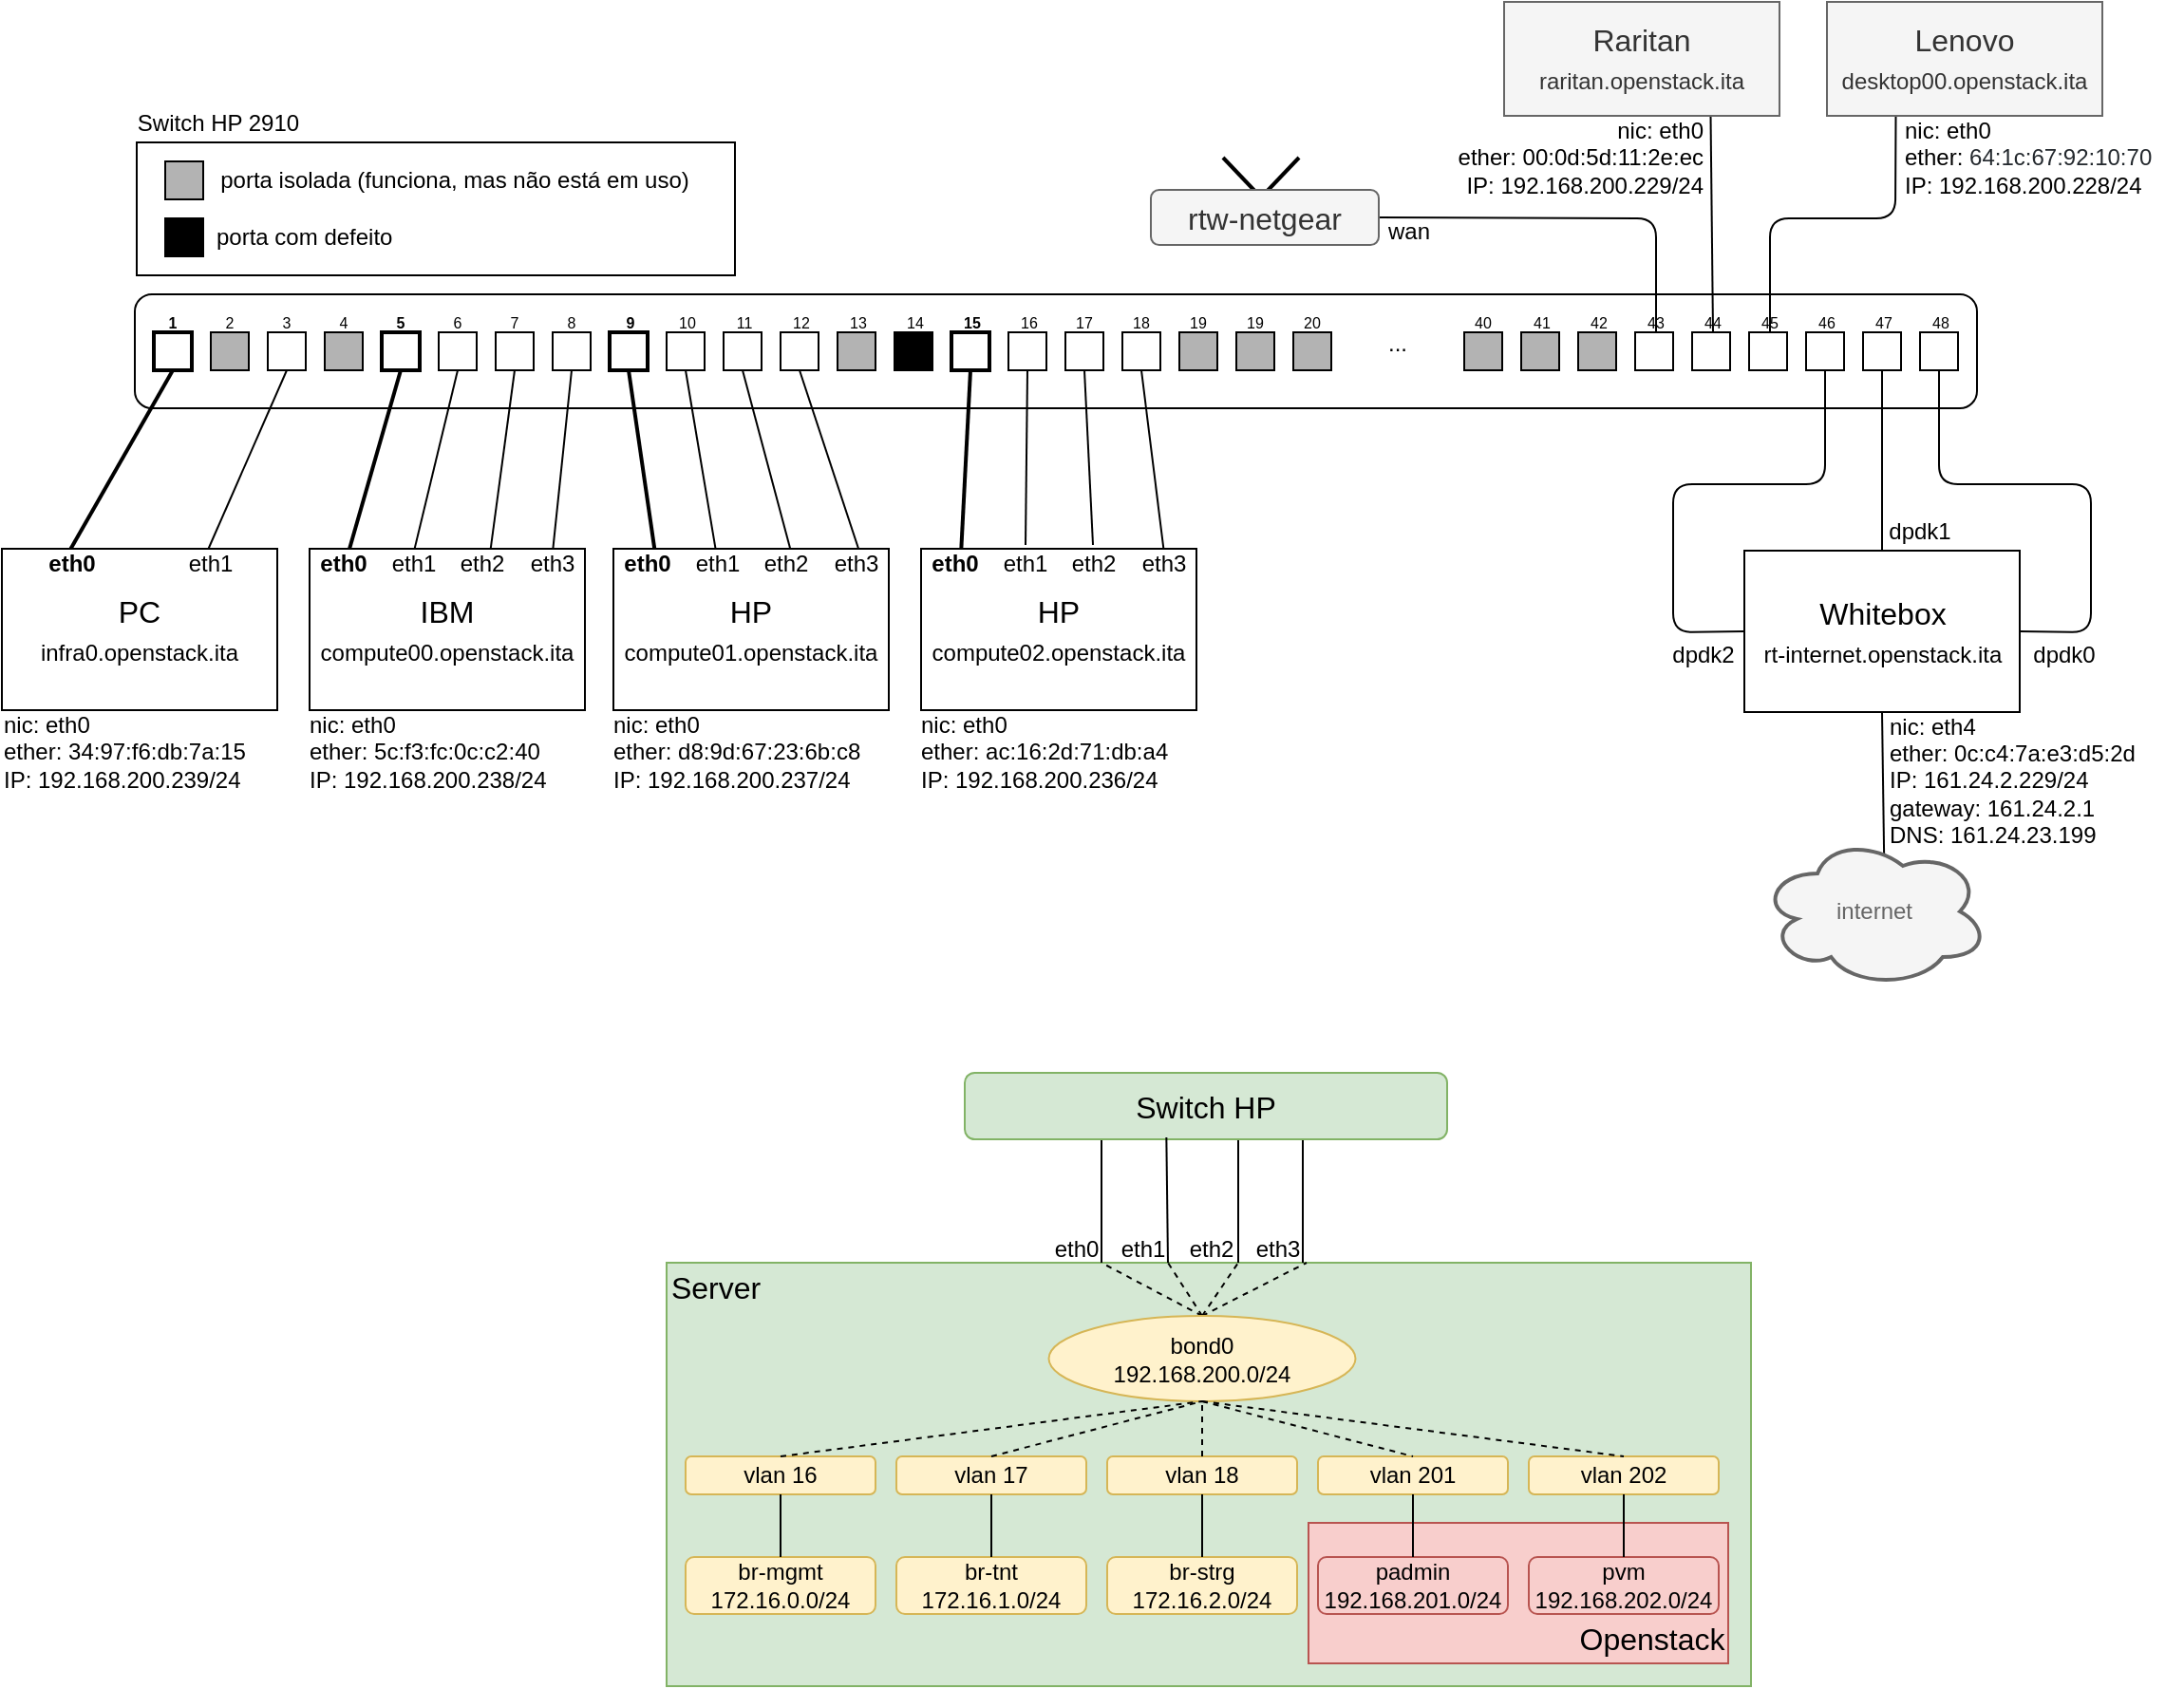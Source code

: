 <mxfile version="13.1.14" type="device"><diagram id="083HQYU7vdMpSeB9gn1J" name="Page-1"><mxGraphModel dx="3197" dy="1335" grid="1" gridSize="10" guides="1" tooltips="1" connect="1" arrows="1" fold="1" page="1" pageScale="1" pageWidth="827" pageHeight="1169" math="0" shadow="0"><root><mxCell id="0"/><mxCell id="1" parent="0"/><mxCell id="au7S7A7RQOndNmO7BlyU-1" value="" style="rounded=1;whiteSpace=wrap;html=1;" parent="1" vertex="1"><mxGeometry x="60" y="300" width="970" height="60" as="geometry"/></mxCell><mxCell id="au7S7A7RQOndNmO7BlyU-122" value="" style="endArrow=none;html=1;fontSize=12;entryX=0.5;entryY=1;entryDx=0;entryDy=0;exitX=1;exitY=0.5;exitDx=0;exitDy=0;" parent="1" source="au7S7A7RQOndNmO7BlyU-118" target="au7S7A7RQOndNmO7BlyU-60" edge="1"><mxGeometry width="50" height="50" relative="1" as="geometry"><mxPoint x="380" y="480" as="sourcePoint"/><mxPoint x="430" y="430" as="targetPoint"/><Array as="points"><mxPoint x="861" y="260"/></Array></mxGeometry></mxCell><mxCell id="au7S7A7RQOndNmO7BlyU-124" value="" style="endArrow=none;html=1;fontSize=12;fontColor=#000000;entryX=0.5;entryY=1;entryDx=0;entryDy=0;exitX=0.75;exitY=1;exitDx=0;exitDy=0;" parent="1" source="au7S7A7RQOndNmO7BlyU-123" target="au7S7A7RQOndNmO7BlyU-61" edge="1"><mxGeometry width="50" height="50" relative="1" as="geometry"><mxPoint x="380" y="480" as="sourcePoint"/><mxPoint x="430" y="430" as="targetPoint"/></mxGeometry></mxCell><mxCell id="au7S7A7RQOndNmO7BlyU-128" value="" style="endArrow=none;html=1;fontSize=12;fontColor=#000000;entryX=0.5;entryY=1;entryDx=0;entryDy=0;exitX=0.25;exitY=1;exitDx=0;exitDy=0;" parent="1" source="au7S7A7RQOndNmO7BlyU-126" target="au7S7A7RQOndNmO7BlyU-62" edge="1"><mxGeometry width="50" height="50" relative="1" as="geometry"><mxPoint x="898.75" y="162" as="sourcePoint"/><mxPoint x="901" y="330" as="targetPoint"/><Array as="points"><mxPoint x="987" y="260"/><mxPoint x="921" y="260"/></Array></mxGeometry></mxCell><mxCell id="au7S7A7RQOndNmO7BlyU-2" value="" style="rounded=0;whiteSpace=wrap;html=1;strokeWidth=2;" parent="1" vertex="1"><mxGeometry x="70" y="320" width="20" height="20" as="geometry"/></mxCell><mxCell id="au7S7A7RQOndNmO7BlyU-3" value="" style="rounded=0;whiteSpace=wrap;html=1;fillColor=#B3B3B3;" parent="1" vertex="1"><mxGeometry x="100" y="320" width="20" height="20" as="geometry"/></mxCell><mxCell id="au7S7A7RQOndNmO7BlyU-4" value="" style="rounded=0;whiteSpace=wrap;html=1;" parent="1" vertex="1"><mxGeometry x="130" y="320" width="20" height="20" as="geometry"/></mxCell><mxCell id="au7S7A7RQOndNmO7BlyU-5" value="" style="rounded=0;whiteSpace=wrap;html=1;fillColor=#B3B3B3;" parent="1" vertex="1"><mxGeometry x="160" y="320" width="20" height="20" as="geometry"/></mxCell><mxCell id="au7S7A7RQOndNmO7BlyU-6" value="" style="rounded=0;whiteSpace=wrap;html=1;strokeWidth=2;" parent="1" vertex="1"><mxGeometry x="190" y="320" width="20" height="20" as="geometry"/></mxCell><mxCell id="au7S7A7RQOndNmO7BlyU-7" value="" style="rounded=0;whiteSpace=wrap;html=1;" parent="1" vertex="1"><mxGeometry x="220" y="320" width="20" height="20" as="geometry"/></mxCell><mxCell id="au7S7A7RQOndNmO7BlyU-8" value="" style="rounded=0;whiteSpace=wrap;html=1;" parent="1" vertex="1"><mxGeometry x="250" y="320" width="20" height="20" as="geometry"/></mxCell><mxCell id="au7S7A7RQOndNmO7BlyU-9" value="" style="rounded=0;whiteSpace=wrap;html=1;" parent="1" vertex="1"><mxGeometry x="280" y="320" width="20" height="20" as="geometry"/></mxCell><mxCell id="au7S7A7RQOndNmO7BlyU-10" value="" style="rounded=0;whiteSpace=wrap;html=1;strokeWidth=2;" parent="1" vertex="1"><mxGeometry x="310" y="320" width="20" height="20" as="geometry"/></mxCell><mxCell id="au7S7A7RQOndNmO7BlyU-11" value="" style="rounded=0;whiteSpace=wrap;html=1;" parent="1" vertex="1"><mxGeometry x="340" y="320" width="20" height="20" as="geometry"/></mxCell><mxCell id="au7S7A7RQOndNmO7BlyU-12" value="" style="rounded=0;whiteSpace=wrap;html=1;" parent="1" vertex="1"><mxGeometry x="370" y="320" width="20" height="20" as="geometry"/></mxCell><mxCell id="au7S7A7RQOndNmO7BlyU-13" value="" style="rounded=0;whiteSpace=wrap;html=1;" parent="1" vertex="1"><mxGeometry x="400" y="320" width="20" height="20" as="geometry"/></mxCell><mxCell id="au7S7A7RQOndNmO7BlyU-14" value="" style="rounded=0;whiteSpace=wrap;html=1;fillColor=#B3B3B3;" parent="1" vertex="1"><mxGeometry x="430" y="320" width="20" height="20" as="geometry"/></mxCell><mxCell id="au7S7A7RQOndNmO7BlyU-15" value="" style="rounded=0;whiteSpace=wrap;html=1;fillColor=#000000;" parent="1" vertex="1"><mxGeometry x="460" y="320" width="20" height="20" as="geometry"/></mxCell><mxCell id="au7S7A7RQOndNmO7BlyU-16" value="" style="rounded=0;whiteSpace=wrap;html=1;strokeWidth=2;" parent="1" vertex="1"><mxGeometry x="490" y="320" width="20" height="20" as="geometry"/></mxCell><mxCell id="au7S7A7RQOndNmO7BlyU-17" value="" style="rounded=0;whiteSpace=wrap;html=1;" parent="1" vertex="1"><mxGeometry x="520" y="320" width="20" height="20" as="geometry"/></mxCell><mxCell id="au7S7A7RQOndNmO7BlyU-18" value="" style="rounded=0;whiteSpace=wrap;html=1;" parent="1" vertex="1"><mxGeometry x="550" y="320" width="20" height="20" as="geometry"/></mxCell><mxCell id="au7S7A7RQOndNmO7BlyU-19" value="" style="rounded=0;whiteSpace=wrap;html=1;" parent="1" vertex="1"><mxGeometry x="580" y="320" width="20" height="20" as="geometry"/></mxCell><mxCell id="au7S7A7RQOndNmO7BlyU-20" value="" style="rounded=0;whiteSpace=wrap;html=1;fillColor=#B3B3B3;" parent="1" vertex="1"><mxGeometry x="610" y="320" width="20" height="20" as="geometry"/></mxCell><mxCell id="au7S7A7RQOndNmO7BlyU-21" value="" style="rounded=0;whiteSpace=wrap;html=1;fillColor=#B3B3B3;" parent="1" vertex="1"><mxGeometry x="640" y="320" width="20" height="20" as="geometry"/></mxCell><mxCell id="au7S7A7RQOndNmO7BlyU-22" value="" style="rounded=0;whiteSpace=wrap;html=1;fillColor=#B3B3B3;" parent="1" vertex="1"><mxGeometry x="670" y="320" width="20" height="20" as="geometry"/></mxCell><mxCell id="au7S7A7RQOndNmO7BlyU-25" value="" style="rounded=0;whiteSpace=wrap;html=1;fillColor=#B3B3B3;" parent="1" vertex="1"><mxGeometry x="760" y="320" width="20" height="20" as="geometry"/></mxCell><mxCell id="au7S7A7RQOndNmO7BlyU-26" value="" style="rounded=0;whiteSpace=wrap;html=1;fillColor=#B3B3B3;" parent="1" vertex="1"><mxGeometry x="790" y="320" width="20" height="20" as="geometry"/></mxCell><mxCell id="au7S7A7RQOndNmO7BlyU-27" value="" style="rounded=0;whiteSpace=wrap;html=1;fillColor=#B3B3B3;" parent="1" vertex="1"><mxGeometry x="820" y="320" width="20" height="20" as="geometry"/></mxCell><mxCell id="au7S7A7RQOndNmO7BlyU-28" value="" style="rounded=0;whiteSpace=wrap;html=1;fillColor=none;" parent="1" vertex="1"><mxGeometry x="850" y="320" width="20" height="20" as="geometry"/></mxCell><mxCell id="au7S7A7RQOndNmO7BlyU-29" value="" style="rounded=0;whiteSpace=wrap;html=1;" parent="1" vertex="1"><mxGeometry x="880" y="320" width="20" height="20" as="geometry"/></mxCell><mxCell id="au7S7A7RQOndNmO7BlyU-30" value="" style="rounded=0;whiteSpace=wrap;html=1;" parent="1" vertex="1"><mxGeometry x="910" y="320" width="20" height="20" as="geometry"/></mxCell><mxCell id="au7S7A7RQOndNmO7BlyU-31" value="" style="rounded=0;whiteSpace=wrap;html=1;" parent="1" vertex="1"><mxGeometry x="940" y="320" width="20" height="20" as="geometry"/></mxCell><mxCell id="au7S7A7RQOndNmO7BlyU-32" value="" style="rounded=0;whiteSpace=wrap;html=1;" parent="1" vertex="1"><mxGeometry x="970" y="320" width="20" height="20" as="geometry"/></mxCell><mxCell id="au7S7A7RQOndNmO7BlyU-33" value="" style="rounded=0;whiteSpace=wrap;html=1;" parent="1" vertex="1"><mxGeometry x="1000" y="320" width="20" height="20" as="geometry"/></mxCell><mxCell id="au7S7A7RQOndNmO7BlyU-34" value="1" style="text;html=1;strokeColor=none;fillColor=none;align=center;verticalAlign=middle;whiteSpace=wrap;rounded=0;fontSize=8;fontStyle=1" parent="1" vertex="1"><mxGeometry x="75" y="310" width="10" height="10" as="geometry"/></mxCell><mxCell id="au7S7A7RQOndNmO7BlyU-35" value="2" style="text;html=1;strokeColor=none;fillColor=none;align=center;verticalAlign=middle;whiteSpace=wrap;rounded=0;fontSize=8;" parent="1" vertex="1"><mxGeometry x="105" y="310" width="10" height="10" as="geometry"/></mxCell><mxCell id="au7S7A7RQOndNmO7BlyU-36" value="3" style="text;html=1;strokeColor=none;fillColor=none;align=center;verticalAlign=middle;whiteSpace=wrap;rounded=0;fontSize=8;" parent="1" vertex="1"><mxGeometry x="135" y="310" width="10" height="10" as="geometry"/></mxCell><mxCell id="au7S7A7RQOndNmO7BlyU-37" value="4" style="text;html=1;strokeColor=none;fillColor=none;align=center;verticalAlign=middle;whiteSpace=wrap;rounded=0;fontSize=8;" parent="1" vertex="1"><mxGeometry x="165" y="310" width="10" height="10" as="geometry"/></mxCell><mxCell id="au7S7A7RQOndNmO7BlyU-38" value="5" style="text;html=1;strokeColor=none;fillColor=none;align=center;verticalAlign=middle;whiteSpace=wrap;rounded=0;fontSize=8;fontStyle=1" parent="1" vertex="1"><mxGeometry x="195" y="310" width="10" height="10" as="geometry"/></mxCell><mxCell id="au7S7A7RQOndNmO7BlyU-39" value="6" style="text;html=1;strokeColor=none;fillColor=none;align=center;verticalAlign=middle;whiteSpace=wrap;rounded=0;fontSize=8;" parent="1" vertex="1"><mxGeometry x="225" y="310" width="10" height="10" as="geometry"/></mxCell><mxCell id="au7S7A7RQOndNmO7BlyU-40" value="7" style="text;html=1;strokeColor=none;fillColor=none;align=center;verticalAlign=middle;whiteSpace=wrap;rounded=0;fontSize=8;" parent="1" vertex="1"><mxGeometry x="255" y="310" width="10" height="10" as="geometry"/></mxCell><mxCell id="au7S7A7RQOndNmO7BlyU-41" value="8" style="text;html=1;strokeColor=none;fillColor=none;align=center;verticalAlign=middle;whiteSpace=wrap;rounded=0;fontSize=8;" parent="1" vertex="1"><mxGeometry x="285" y="310" width="10" height="10" as="geometry"/></mxCell><mxCell id="au7S7A7RQOndNmO7BlyU-42" value="9" style="text;html=1;strokeColor=none;fillColor=none;align=center;verticalAlign=middle;whiteSpace=wrap;rounded=0;fontSize=8;fontStyle=1" parent="1" vertex="1"><mxGeometry x="316" y="310" width="10" height="10" as="geometry"/></mxCell><mxCell id="au7S7A7RQOndNmO7BlyU-43" value="10" style="text;html=1;strokeColor=none;fillColor=none;align=center;verticalAlign=middle;whiteSpace=wrap;rounded=0;fontSize=8;" parent="1" vertex="1"><mxGeometry x="346" y="310" width="10" height="10" as="geometry"/></mxCell><mxCell id="au7S7A7RQOndNmO7BlyU-44" value="11" style="text;html=1;strokeColor=none;fillColor=none;align=center;verticalAlign=middle;whiteSpace=wrap;rounded=0;fontSize=8;" parent="1" vertex="1"><mxGeometry x="376" y="310" width="10" height="10" as="geometry"/></mxCell><mxCell id="au7S7A7RQOndNmO7BlyU-45" value="12" style="text;html=1;strokeColor=none;fillColor=none;align=center;verticalAlign=middle;whiteSpace=wrap;rounded=0;fontSize=8;" parent="1" vertex="1"><mxGeometry x="406" y="310" width="10" height="10" as="geometry"/></mxCell><mxCell id="au7S7A7RQOndNmO7BlyU-46" value="13" style="text;html=1;strokeColor=none;fillColor=none;align=center;verticalAlign=middle;whiteSpace=wrap;rounded=0;fontSize=8;" parent="1" vertex="1"><mxGeometry x="436" y="310" width="10" height="10" as="geometry"/></mxCell><mxCell id="au7S7A7RQOndNmO7BlyU-47" value="14" style="text;html=1;strokeColor=none;fillColor=none;align=center;verticalAlign=middle;whiteSpace=wrap;rounded=0;fontSize=8;" parent="1" vertex="1"><mxGeometry x="466" y="310" width="10" height="10" as="geometry"/></mxCell><mxCell id="au7S7A7RQOndNmO7BlyU-48" value="15" style="text;html=1;strokeColor=none;fillColor=none;align=center;verticalAlign=middle;whiteSpace=wrap;rounded=0;fontSize=8;fontStyle=1" parent="1" vertex="1"><mxGeometry x="496" y="310" width="10" height="10" as="geometry"/></mxCell><mxCell id="au7S7A7RQOndNmO7BlyU-49" value="16" style="text;html=1;strokeColor=none;fillColor=none;align=center;verticalAlign=middle;whiteSpace=wrap;rounded=0;fontSize=8;" parent="1" vertex="1"><mxGeometry x="526" y="310" width="10" height="10" as="geometry"/></mxCell><mxCell id="au7S7A7RQOndNmO7BlyU-50" value="17" style="text;html=1;strokeColor=none;fillColor=none;align=center;verticalAlign=middle;whiteSpace=wrap;rounded=0;fontSize=8;" parent="1" vertex="1"><mxGeometry x="555" y="310" width="10" height="10" as="geometry"/></mxCell><mxCell id="au7S7A7RQOndNmO7BlyU-51" value="18" style="text;html=1;strokeColor=none;fillColor=none;align=center;verticalAlign=middle;whiteSpace=wrap;rounded=0;fontSize=8;" parent="1" vertex="1"><mxGeometry x="585" y="310" width="10" height="10" as="geometry"/></mxCell><mxCell id="au7S7A7RQOndNmO7BlyU-52" value="19" style="text;html=1;strokeColor=none;fillColor=none;align=center;verticalAlign=middle;whiteSpace=wrap;rounded=0;fontSize=8;" parent="1" vertex="1"><mxGeometry x="615" y="310" width="10" height="10" as="geometry"/></mxCell><mxCell id="au7S7A7RQOndNmO7BlyU-53" value="19" style="text;html=1;strokeColor=none;fillColor=none;align=center;verticalAlign=middle;whiteSpace=wrap;rounded=0;fontSize=8;" parent="1" vertex="1"><mxGeometry x="645" y="310" width="10" height="10" as="geometry"/></mxCell><mxCell id="au7S7A7RQOndNmO7BlyU-54" value="20" style="text;html=1;strokeColor=none;fillColor=none;align=center;verticalAlign=middle;whiteSpace=wrap;rounded=0;fontSize=8;" parent="1" vertex="1"><mxGeometry x="675" y="310" width="10" height="10" as="geometry"/></mxCell><mxCell id="au7S7A7RQOndNmO7BlyU-57" value="40" style="text;html=1;strokeColor=none;fillColor=none;align=center;verticalAlign=middle;whiteSpace=wrap;rounded=0;fontSize=8;" parent="1" vertex="1"><mxGeometry x="765" y="310" width="10" height="10" as="geometry"/></mxCell><mxCell id="au7S7A7RQOndNmO7BlyU-58" value="41" style="text;html=1;strokeColor=none;fillColor=none;align=center;verticalAlign=middle;whiteSpace=wrap;rounded=0;fontSize=8;" parent="1" vertex="1"><mxGeometry x="796" y="310" width="10" height="10" as="geometry"/></mxCell><mxCell id="au7S7A7RQOndNmO7BlyU-59" value="42" style="text;html=1;strokeColor=none;fillColor=none;align=center;verticalAlign=middle;whiteSpace=wrap;rounded=0;fontSize=8;" parent="1" vertex="1"><mxGeometry x="826" y="310" width="10" height="10" as="geometry"/></mxCell><mxCell id="au7S7A7RQOndNmO7BlyU-60" value="43" style="text;html=1;strokeColor=none;fillColor=none;align=center;verticalAlign=middle;whiteSpace=wrap;rounded=0;fontSize=8;" parent="1" vertex="1"><mxGeometry x="856" y="310" width="10" height="10" as="geometry"/></mxCell><mxCell id="au7S7A7RQOndNmO7BlyU-61" value="44" style="text;html=1;strokeColor=none;fillColor=none;align=center;verticalAlign=middle;whiteSpace=wrap;rounded=0;fontSize=8;" parent="1" vertex="1"><mxGeometry x="886" y="310" width="10" height="10" as="geometry"/></mxCell><mxCell id="au7S7A7RQOndNmO7BlyU-62" value="45" style="text;html=1;strokeColor=none;fillColor=none;align=center;verticalAlign=middle;whiteSpace=wrap;rounded=0;fontSize=8;" parent="1" vertex="1"><mxGeometry x="916" y="310" width="10" height="10" as="geometry"/></mxCell><mxCell id="au7S7A7RQOndNmO7BlyU-63" value="46" style="text;html=1;strokeColor=none;fillColor=none;align=center;verticalAlign=middle;whiteSpace=wrap;rounded=0;fontSize=8;" parent="1" vertex="1"><mxGeometry x="946" y="310" width="10" height="10" as="geometry"/></mxCell><mxCell id="au7S7A7RQOndNmO7BlyU-64" value="47" style="text;html=1;strokeColor=none;fillColor=none;align=center;verticalAlign=middle;whiteSpace=wrap;rounded=0;fontSize=8;" parent="1" vertex="1"><mxGeometry x="976" y="310" width="10" height="10" as="geometry"/></mxCell><mxCell id="au7S7A7RQOndNmO7BlyU-65" value="48" style="text;html=1;strokeColor=none;fillColor=none;align=center;verticalAlign=middle;whiteSpace=wrap;rounded=0;fontSize=8;" parent="1" vertex="1"><mxGeometry x="1006" y="310" width="10" height="10" as="geometry"/></mxCell><mxCell id="au7S7A7RQOndNmO7BlyU-66" value="..." style="text;html=1;strokeColor=none;fillColor=none;align=center;verticalAlign=middle;whiteSpace=wrap;rounded=0;fontSize=12;" parent="1" vertex="1"><mxGeometry x="720" y="321" width="10" height="10" as="geometry"/></mxCell><mxCell id="au7S7A7RQOndNmO7BlyU-72" value="" style="endArrow=none;html=1;fontSize=12;exitX=0.25;exitY=0;exitDx=0;exitDy=0;entryX=0.5;entryY=1;entryDx=0;entryDy=0;strokeWidth=2;" parent="1" source="au7S7A7RQOndNmO7BlyU-68" target="au7S7A7RQOndNmO7BlyU-2" edge="1"><mxGeometry width="50" height="50" relative="1" as="geometry"><mxPoint x="-100" y="470" as="sourcePoint"/><mxPoint x="72" y="420" as="targetPoint"/></mxGeometry></mxCell><mxCell id="au7S7A7RQOndNmO7BlyU-73" value="" style="endArrow=none;html=1;fontSize=12;entryX=0.5;entryY=1;entryDx=0;entryDy=0;exitX=0.75;exitY=0;exitDx=0;exitDy=0;" parent="1" source="au7S7A7RQOndNmO7BlyU-68" target="au7S7A7RQOndNmO7BlyU-4" edge="1"><mxGeometry width="50" height="50" relative="1" as="geometry"><mxPoint x="390" y="440" as="sourcePoint"/><mxPoint x="440" y="390" as="targetPoint"/></mxGeometry></mxCell><mxCell id="au7S7A7RQOndNmO7BlyU-75" value="" style="endArrow=none;html=1;fontSize=12;entryX=0.5;entryY=1;entryDx=0;entryDy=0;exitX=0.145;exitY=0;exitDx=0;exitDy=0;exitPerimeter=0;strokeWidth=2;" parent="1" source="au7S7A7RQOndNmO7BlyU-70" target="au7S7A7RQOndNmO7BlyU-6" edge="1"><mxGeometry width="50" height="50" relative="1" as="geometry"><mxPoint x="390" y="440" as="sourcePoint"/><mxPoint x="440" y="390" as="targetPoint"/></mxGeometry></mxCell><mxCell id="au7S7A7RQOndNmO7BlyU-76" value="" style="endArrow=none;html=1;fontSize=12;entryX=0.5;entryY=1;entryDx=0;entryDy=0;exitX=0.379;exitY=0.017;exitDx=0;exitDy=0;exitPerimeter=0;" parent="1" source="au7S7A7RQOndNmO7BlyU-70" target="au7S7A7RQOndNmO7BlyU-7" edge="1"><mxGeometry width="50" height="50" relative="1" as="geometry"><mxPoint x="390" y="440" as="sourcePoint"/><mxPoint x="440" y="390" as="targetPoint"/></mxGeometry></mxCell><mxCell id="au7S7A7RQOndNmO7BlyU-77" value="" style="endArrow=none;html=1;fontSize=12;entryX=0.5;entryY=1;entryDx=0;entryDy=0;exitX=0.655;exitY=0.033;exitDx=0;exitDy=0;exitPerimeter=0;" parent="1" source="au7S7A7RQOndNmO7BlyU-70" target="au7S7A7RQOndNmO7BlyU-8" edge="1"><mxGeometry width="50" height="50" relative="1" as="geometry"><mxPoint x="390" y="440" as="sourcePoint"/><mxPoint x="440" y="390" as="targetPoint"/></mxGeometry></mxCell><mxCell id="au7S7A7RQOndNmO7BlyU-78" value="" style="endArrow=none;html=1;fontSize=12;entryX=0.5;entryY=1;entryDx=0;entryDy=0;exitX=0.883;exitY=0.017;exitDx=0;exitDy=0;exitPerimeter=0;" parent="1" source="au7S7A7RQOndNmO7BlyU-70" target="au7S7A7RQOndNmO7BlyU-9" edge="1"><mxGeometry width="50" height="50" relative="1" as="geometry"><mxPoint x="390" y="440" as="sourcePoint"/><mxPoint x="440" y="390" as="targetPoint"/></mxGeometry></mxCell><mxCell id="au7S7A7RQOndNmO7BlyU-79" value="" style="endArrow=none;html=1;fontSize=12;entryX=0.5;entryY=1;entryDx=0;entryDy=0;exitX=0.152;exitY=0.033;exitDx=0;exitDy=0;exitPerimeter=0;strokeWidth=2;" parent="1" source="au7S7A7RQOndNmO7BlyU-69" target="au7S7A7RQOndNmO7BlyU-10" edge="1"><mxGeometry width="50" height="50" relative="1" as="geometry"><mxPoint x="490" y="470" as="sourcePoint"/><mxPoint x="440" y="390" as="targetPoint"/></mxGeometry></mxCell><mxCell id="au7S7A7RQOndNmO7BlyU-80" value="" style="endArrow=none;html=1;fontSize=12;entryX=0.5;entryY=1;entryDx=0;entryDy=0;exitX=0.379;exitY=0.083;exitDx=0;exitDy=0;exitPerimeter=0;" parent="1" source="au7S7A7RQOndNmO7BlyU-69" target="au7S7A7RQOndNmO7BlyU-11" edge="1"><mxGeometry width="50" height="50" relative="1" as="geometry"><mxPoint x="430" y="460" as="sourcePoint"/><mxPoint x="440" y="390" as="targetPoint"/></mxGeometry></mxCell><mxCell id="au7S7A7RQOndNmO7BlyU-81" value="" style="endArrow=none;html=1;fontSize=12;entryX=0.5;entryY=1;entryDx=0;entryDy=0;exitX=0.655;exitY=0.083;exitDx=0;exitDy=0;exitPerimeter=0;" parent="1" source="au7S7A7RQOndNmO7BlyU-69" target="au7S7A7RQOndNmO7BlyU-12" edge="1"><mxGeometry width="50" height="50" relative="1" as="geometry"><mxPoint x="390" y="440" as="sourcePoint"/><mxPoint x="440" y="390" as="targetPoint"/></mxGeometry></mxCell><mxCell id="au7S7A7RQOndNmO7BlyU-82" value="" style="endArrow=none;html=1;fontSize=12;entryX=0.5;entryY=1;entryDx=0;entryDy=0;exitX=0.89;exitY=0;exitDx=0;exitDy=0;exitPerimeter=0;" parent="1" source="au7S7A7RQOndNmO7BlyU-69" target="au7S7A7RQOndNmO7BlyU-13" edge="1"><mxGeometry width="50" height="50" relative="1" as="geometry"><mxPoint x="390" y="440" as="sourcePoint"/><mxPoint x="440" y="390" as="targetPoint"/></mxGeometry></mxCell><mxCell id="au7S7A7RQOndNmO7BlyU-83" value="" style="endArrow=none;html=1;fontSize=12;entryX=0.5;entryY=1;entryDx=0;entryDy=0;exitX=0.145;exitY=0.033;exitDx=0;exitDy=0;exitPerimeter=0;strokeWidth=2;" parent="1" source="au7S7A7RQOndNmO7BlyU-71" target="au7S7A7RQOndNmO7BlyU-16" edge="1"><mxGeometry width="50" height="50" relative="1" as="geometry"><mxPoint x="390" y="440" as="sourcePoint"/><mxPoint x="440" y="390" as="targetPoint"/></mxGeometry></mxCell><mxCell id="au7S7A7RQOndNmO7BlyU-84" value="" style="endArrow=none;html=1;fontSize=12;entryX=0.5;entryY=1;entryDx=0;entryDy=0;exitX=0.5;exitY=0;exitDx=0;exitDy=0;" parent="1" source="au7S7A7RQOndNmO7BlyU-141" target="au7S7A7RQOndNmO7BlyU-17" edge="1"><mxGeometry width="50" height="50" relative="1" as="geometry"><mxPoint x="630" y="442" as="sourcePoint"/><mxPoint x="440" y="390" as="targetPoint"/></mxGeometry></mxCell><mxCell id="au7S7A7RQOndNmO7BlyU-85" value="" style="endArrow=none;html=1;fontSize=12;entryX=0.5;entryY=1;entryDx=0;entryDy=0;" parent="1" source="au7S7A7RQOndNmO7BlyU-143" target="au7S7A7RQOndNmO7BlyU-18" edge="1"><mxGeometry width="50" height="50" relative="1" as="geometry"><mxPoint x="630" y="410" as="sourcePoint"/><mxPoint x="440" y="390" as="targetPoint"/></mxGeometry></mxCell><mxCell id="au7S7A7RQOndNmO7BlyU-86" value="" style="endArrow=none;html=1;fontSize=12;entryX=0.5;entryY=1;entryDx=0;entryDy=0;exitX=0.883;exitY=0.033;exitDx=0;exitDy=0;exitPerimeter=0;" parent="1" source="au7S7A7RQOndNmO7BlyU-71" target="au7S7A7RQOndNmO7BlyU-19" edge="1"><mxGeometry width="50" height="50" relative="1" as="geometry"><mxPoint x="710" y="510" as="sourcePoint"/><mxPoint x="440" y="390" as="targetPoint"/></mxGeometry></mxCell><mxCell id="au7S7A7RQOndNmO7BlyU-68" value="PC&lt;br style=&quot;font-size: 16px&quot;&gt;&lt;font style=&quot;font-size: 12px&quot;&gt;infra0.openstack.ita&lt;/font&gt;" style="rounded=0;whiteSpace=wrap;html=1;fontSize=16;" parent="1" vertex="1"><mxGeometry x="-10" y="434" width="145" height="85" as="geometry"/></mxCell><mxCell id="au7S7A7RQOndNmO7BlyU-69" value="HP&lt;br style=&quot;font-size: 16px&quot;&gt;&lt;font style=&quot;font-size: 12px&quot;&gt;compute01.openstack.ita&lt;/font&gt;" style="rounded=0;whiteSpace=wrap;html=1;fontSize=16;" parent="1" vertex="1"><mxGeometry x="312" y="434" width="145" height="85" as="geometry"/></mxCell><mxCell id="au7S7A7RQOndNmO7BlyU-70" value="IBM&lt;br style=&quot;font-size: 16px&quot;&gt;&lt;font style=&quot;font-size: 12px&quot;&gt;compute00.openstack.ita&lt;/font&gt;" style="rounded=0;whiteSpace=wrap;html=1;fontSize=16;" parent="1" vertex="1"><mxGeometry x="152" y="434" width="145" height="85" as="geometry"/></mxCell><mxCell id="au7S7A7RQOndNmO7BlyU-71" value="HP&lt;br style=&quot;font-size: 16px&quot;&gt;&lt;font style=&quot;font-size: 12px&quot;&gt;compute02.openstack.ita&lt;/font&gt;" style="rounded=0;whiteSpace=wrap;html=1;fontSize=16;" parent="1" vertex="1"><mxGeometry x="474" y="434" width="145" height="85" as="geometry"/></mxCell><mxCell id="au7S7A7RQOndNmO7BlyU-87" value="" style="rounded=0;whiteSpace=wrap;html=1;fillColor=#B3B3B3;" parent="1" vertex="1"><mxGeometry x="76" y="230" width="20" height="20" as="geometry"/></mxCell><mxCell id="au7S7A7RQOndNmO7BlyU-88" value="" style="rounded=0;whiteSpace=wrap;html=1;fillColor=#000000;" parent="1" vertex="1"><mxGeometry x="76" y="260" width="20" height="20" as="geometry"/></mxCell><mxCell id="au7S7A7RQOndNmO7BlyU-91" value="porta isolada (funciona, mas não está em uso)" style="text;html=1;strokeColor=none;fillColor=none;align=center;verticalAlign=middle;whiteSpace=wrap;rounded=0;fontSize=12;" parent="1" vertex="1"><mxGeometry x="101" y="230" width="255" height="20" as="geometry"/></mxCell><mxCell id="au7S7A7RQOndNmO7BlyU-92" value="porta com defeito" style="text;html=1;strokeColor=none;fillColor=none;align=left;verticalAlign=middle;whiteSpace=wrap;rounded=0;fontSize=12;" parent="1" vertex="1"><mxGeometry x="101" y="260" width="255" height="20" as="geometry"/></mxCell><mxCell id="au7S7A7RQOndNmO7BlyU-93" value="" style="rounded=0;whiteSpace=wrap;html=1;fillColor=none;fontSize=12;" parent="1" vertex="1"><mxGeometry x="61" y="220" width="315" height="70" as="geometry"/></mxCell><mxCell id="au7S7A7RQOndNmO7BlyU-94" value="Switch HP 2910" style="text;html=1;strokeColor=none;fillColor=none;align=center;verticalAlign=middle;whiteSpace=wrap;rounded=0;fontSize=12;" parent="1" vertex="1"><mxGeometry x="49" y="200" width="110" height="20" as="geometry"/></mxCell><mxCell id="au7S7A7RQOndNmO7BlyU-116" value="" style="endArrow=none;html=1;strokeColor=#000000;strokeWidth=2;fontSize=16;fontColor=#CC0000;" parent="1" edge="1"><mxGeometry width="50" height="50" relative="1" as="geometry"><mxPoint x="653" y="249" as="sourcePoint"/><mxPoint x="673" y="228" as="targetPoint"/></mxGeometry></mxCell><mxCell id="au7S7A7RQOndNmO7BlyU-117" value="" style="endArrow=none;html=1;strokeColor=#000000;strokeWidth=2;fontSize=16;fontColor=#CC0000;" parent="1" edge="1"><mxGeometry width="50" height="50" relative="1" as="geometry"><mxPoint x="653" y="249" as="sourcePoint"/><mxPoint x="633" y="228" as="targetPoint"/></mxGeometry></mxCell><mxCell id="au7S7A7RQOndNmO7BlyU-118" value="" style="rounded=1;whiteSpace=wrap;html=1;fillColor=#F5F5F5;fontSize=16;align=right;strokeColor=#666666;" parent="1" vertex="1"><mxGeometry x="595" y="245" width="120" height="29" as="geometry"/></mxCell><mxCell id="au7S7A7RQOndNmO7BlyU-119" value="rtw-netgear" style="text;html=1;strokeColor=none;fillColor=none;align=center;verticalAlign=middle;whiteSpace=wrap;rounded=0;fontSize=16;fontColor=#333333;" parent="1" vertex="1"><mxGeometry x="612" y="249.5" width="86" height="20" as="geometry"/></mxCell><mxCell id="au7S7A7RQOndNmO7BlyU-120" value="wan" style="text;html=1;strokeColor=none;fillColor=none;align=center;verticalAlign=middle;whiteSpace=wrap;rounded=0;" parent="1" vertex="1"><mxGeometry x="701" y="257" width="60" height="20" as="geometry"/></mxCell><mxCell id="au7S7A7RQOndNmO7BlyU-123" value="Raritan&lt;br&gt;&lt;font style=&quot;font-size: 12px&quot;&gt;raritan.openstack.ita&lt;/font&gt;" style="rounded=0;whiteSpace=wrap;html=1;fillColor=#f5f5f5;strokeColor=#666666;fontColor=#333333;fontSize=16;" parent="1" vertex="1"><mxGeometry x="781" y="146" width="145" height="60" as="geometry"/></mxCell><mxCell id="au7S7A7RQOndNmO7BlyU-125" value="nic: eth0&lt;br&gt;ether:&amp;nbsp;&lt;span style=&quot;background-color: rgb(255, 255, 255);&quot;&gt;00:0d:5d:11:2e:ec&lt;/span&gt;&lt;br&gt;IP: 192.168.200.229/24" style="text;html=1;strokeColor=none;fillColor=none;align=right;verticalAlign=middle;whiteSpace=wrap;rounded=0;fontColor=#000000;" parent="1" vertex="1"><mxGeometry x="760" y="197" width="128" height="61" as="geometry"/></mxCell><mxCell id="au7S7A7RQOndNmO7BlyU-126" value="&lt;font&gt;Lenovo&lt;br&gt;&lt;/font&gt;&lt;font style=&quot;font-size: 12px&quot;&gt;desktop00.openstack.ita&lt;/font&gt;" style="rounded=0;whiteSpace=wrap;html=1;fillColor=#f5f5f5;strokeColor=#666666;fontColor=#333333;fontSize=16;" parent="1" vertex="1"><mxGeometry x="951" y="146" width="145" height="60" as="geometry"/></mxCell><mxCell id="au7S7A7RQOndNmO7BlyU-127" value="nic: eth0&lt;br&gt;ether:&amp;nbsp;&lt;span style=&quot;color: rgb(36 , 41 , 46) ; font-family: , &amp;#34;consolas&amp;#34; , &amp;#34;liberation mono&amp;#34; , &amp;#34;menlo&amp;#34; , monospace ; background-color: rgb(255 , 255 , 255)&quot;&gt;64:1c:67:92:10:70&lt;/span&gt;&lt;br&gt;IP: 192.168.200.228/24" style="text;html=1;strokeColor=none;fillColor=none;align=left;verticalAlign=middle;whiteSpace=wrap;rounded=0;fontColor=#000000;" parent="1" vertex="1"><mxGeometry x="990" y="197" width="128" height="61" as="geometry"/></mxCell><mxCell id="au7S7A7RQOndNmO7BlyU-129" value="eth1" style="text;html=1;strokeColor=none;fillColor=none;align=center;verticalAlign=middle;whiteSpace=wrap;rounded=0;fontSize=12;fontColor=#000000;" parent="1" vertex="1"><mxGeometry x="80" y="432" width="40" height="20" as="geometry"/></mxCell><mxCell id="au7S7A7RQOndNmO7BlyU-132" value="eth0" style="text;html=1;strokeColor=none;fillColor=none;align=center;verticalAlign=middle;whiteSpace=wrap;rounded=0;fontSize=12;fontColor=#000000;fontStyle=1" parent="1" vertex="1"><mxGeometry x="7" y="432" width="40" height="20" as="geometry"/></mxCell><mxCell id="au7S7A7RQOndNmO7BlyU-133" value="eth1" style="text;html=1;strokeColor=none;fillColor=none;align=center;verticalAlign=middle;whiteSpace=wrap;rounded=0;fontSize=12;fontColor=#000000;" parent="1" vertex="1"><mxGeometry x="187" y="432" width="40" height="20" as="geometry"/></mxCell><mxCell id="au7S7A7RQOndNmO7BlyU-134" value="eth0" style="text;html=1;strokeColor=none;fillColor=none;align=center;verticalAlign=middle;whiteSpace=wrap;rounded=0;fontSize=12;fontColor=#000000;fontStyle=1" parent="1" vertex="1"><mxGeometry x="150" y="432" width="40" height="20" as="geometry"/></mxCell><mxCell id="au7S7A7RQOndNmO7BlyU-135" value="eth2" style="text;html=1;strokeColor=none;fillColor=none;align=center;verticalAlign=middle;whiteSpace=wrap;rounded=0;fontSize=12;fontColor=#000000;" parent="1" vertex="1"><mxGeometry x="223" y="432" width="40" height="20" as="geometry"/></mxCell><mxCell id="au7S7A7RQOndNmO7BlyU-136" value="eth3" style="text;html=1;strokeColor=none;fillColor=none;align=center;verticalAlign=middle;whiteSpace=wrap;rounded=0;fontSize=12;fontColor=#000000;" parent="1" vertex="1"><mxGeometry x="260" y="432" width="40" height="20" as="geometry"/></mxCell><mxCell id="au7S7A7RQOndNmO7BlyU-137" value="eth1" style="text;html=1;strokeColor=none;fillColor=none;align=center;verticalAlign=middle;whiteSpace=wrap;rounded=0;fontSize=12;fontColor=#000000;" parent="1" vertex="1"><mxGeometry x="347" y="432" width="40" height="20" as="geometry"/></mxCell><mxCell id="au7S7A7RQOndNmO7BlyU-138" value="eth0" style="text;html=1;strokeColor=none;fillColor=none;align=center;verticalAlign=middle;whiteSpace=wrap;rounded=0;fontSize=12;fontColor=#000000;fontStyle=1" parent="1" vertex="1"><mxGeometry x="310" y="432" width="40" height="20" as="geometry"/></mxCell><mxCell id="au7S7A7RQOndNmO7BlyU-139" value="eth2" style="text;html=1;strokeColor=none;fillColor=none;align=center;verticalAlign=middle;whiteSpace=wrap;rounded=0;fontSize=12;fontColor=#000000;" parent="1" vertex="1"><mxGeometry x="383" y="432" width="40" height="20" as="geometry"/></mxCell><mxCell id="au7S7A7RQOndNmO7BlyU-140" value="eth3" style="text;html=1;strokeColor=none;fillColor=none;align=center;verticalAlign=middle;whiteSpace=wrap;rounded=0;fontSize=12;fontColor=#000000;" parent="1" vertex="1"><mxGeometry x="420" y="432" width="40" height="20" as="geometry"/></mxCell><mxCell id="au7S7A7RQOndNmO7BlyU-141" value="eth1" style="text;html=1;strokeColor=none;fillColor=none;align=center;verticalAlign=middle;whiteSpace=wrap;rounded=0;fontSize=12;fontColor=#000000;" parent="1" vertex="1"><mxGeometry x="509" y="432" width="40" height="20" as="geometry"/></mxCell><mxCell id="au7S7A7RQOndNmO7BlyU-142" value="eth0" style="text;html=1;strokeColor=none;fillColor=none;align=center;verticalAlign=middle;whiteSpace=wrap;rounded=0;fontSize=12;fontColor=#000000;fontStyle=1" parent="1" vertex="1"><mxGeometry x="472" y="432" width="40" height="20" as="geometry"/></mxCell><mxCell id="au7S7A7RQOndNmO7BlyU-143" value="eth2" style="text;html=1;strokeColor=none;fillColor=none;align=center;verticalAlign=middle;whiteSpace=wrap;rounded=0;fontSize=12;fontColor=#000000;" parent="1" vertex="1"><mxGeometry x="545" y="432" width="40" height="20" as="geometry"/></mxCell><mxCell id="au7S7A7RQOndNmO7BlyU-144" value="eth3" style="text;html=1;strokeColor=none;fillColor=none;align=center;verticalAlign=middle;whiteSpace=wrap;rounded=0;fontSize=12;fontColor=#000000;" parent="1" vertex="1"><mxGeometry x="582" y="432" width="40" height="20" as="geometry"/></mxCell><mxCell id="au7S7A7RQOndNmO7BlyU-147" value="Whitebox&lt;br style=&quot;font-size: 16px&quot;&gt;&lt;font style=&quot;font-size: 12px&quot;&gt;rt-internet.openstack.ita&lt;/font&gt;" style="rounded=0;whiteSpace=wrap;html=1;fontSize=16;" parent="1" vertex="1"><mxGeometry x="907.5" y="435" width="145" height="85" as="geometry"/></mxCell><mxCell id="au7S7A7RQOndNmO7BlyU-149" value="" style="endArrow=none;html=1;fontSize=12;entryX=0.5;entryY=1;entryDx=0;entryDy=0;exitX=0;exitY=0.5;exitDx=0;exitDy=0;" parent="1" source="au7S7A7RQOndNmO7BlyU-147" target="au7S7A7RQOndNmO7BlyU-31" edge="1"><mxGeometry width="50" height="50" relative="1" as="geometry"><mxPoint x="916.005" y="632.805" as="sourcePoint"/><mxPoint x="802.97" y="536" as="targetPoint"/><Array as="points"><mxPoint x="870" y="478"/><mxPoint x="870" y="400"/><mxPoint x="950" y="400"/></Array></mxGeometry></mxCell><mxCell id="au7S7A7RQOndNmO7BlyU-150" value="" style="endArrow=none;html=1;fontSize=12;entryX=0.5;entryY=1;entryDx=0;entryDy=0;exitX=0.5;exitY=0;exitDx=0;exitDy=0;" parent="1" source="au7S7A7RQOndNmO7BlyU-147" target="au7S7A7RQOndNmO7BlyU-32" edge="1"><mxGeometry width="50" height="50" relative="1" as="geometry"><mxPoint x="953.75" y="445" as="sourcePoint"/><mxPoint x="960" y="350" as="targetPoint"/></mxGeometry></mxCell><mxCell id="au7S7A7RQOndNmO7BlyU-151" value="" style="endArrow=none;html=1;fontSize=12;entryX=0.5;entryY=1;entryDx=0;entryDy=0;exitX=1;exitY=0.5;exitDx=0;exitDy=0;" parent="1" source="au7S7A7RQOndNmO7BlyU-147" target="au7S7A7RQOndNmO7BlyU-33" edge="1"><mxGeometry width="50" height="50" relative="1" as="geometry"><mxPoint x="963.75" y="455" as="sourcePoint"/><mxPoint x="970" y="360" as="targetPoint"/><Array as="points"><mxPoint x="1090" y="478"/><mxPoint x="1090" y="400"/><mxPoint x="1010" y="400"/></Array></mxGeometry></mxCell><mxCell id="au7S7A7RQOndNmO7BlyU-152" value="dpdk0" style="text;html=1;strokeColor=none;fillColor=none;align=center;verticalAlign=middle;whiteSpace=wrap;rounded=0;" parent="1" vertex="1"><mxGeometry x="1056" y="480" width="40" height="20" as="geometry"/></mxCell><mxCell id="au7S7A7RQOndNmO7BlyU-154" value="dpdk1" style="text;html=1;strokeColor=none;fillColor=none;align=center;verticalAlign=middle;whiteSpace=wrap;rounded=0;" parent="1" vertex="1"><mxGeometry x="980" y="415" width="40" height="20" as="geometry"/></mxCell><mxCell id="au7S7A7RQOndNmO7BlyU-155" value="dpdk2" style="text;html=1;strokeColor=none;fillColor=none;align=center;verticalAlign=middle;whiteSpace=wrap;rounded=0;" parent="1" vertex="1"><mxGeometry x="866" y="480" width="40" height="20" as="geometry"/></mxCell><mxCell id="au7S7A7RQOndNmO7BlyU-158" value="" style="endArrow=none;html=1;fontSize=12;entryX=0.5;entryY=1;entryDx=0;entryDy=0;exitX=0.55;exitY=0.95;exitDx=0;exitDy=0;exitPerimeter=0;" parent="1" source="au7S7A7RQOndNmO7BlyU-156" target="au7S7A7RQOndNmO7BlyU-147" edge="1"><mxGeometry width="50" height="50" relative="1" as="geometry"><mxPoint x="849" y="655" as="sourcePoint"/><mxPoint x="849" y="560" as="targetPoint"/></mxGeometry></mxCell><mxCell id="au7S7A7RQOndNmO7BlyU-156" value="internet" style="ellipse;shape=cloud;whiteSpace=wrap;html=1;strokeColor=#666666;strokeWidth=2;fillColor=#F5F5F5;fontSize=12;fontColor=#666666;align=center;" parent="1" vertex="1"><mxGeometry x="916" y="585" width="120" height="80" as="geometry"/></mxCell><mxCell id="au7S7A7RQOndNmO7BlyU-159" value="nic: eth4&lt;br&gt;ether: 0c:c4:7a:e3:d5:2d&lt;br&gt;IP: 161.24.2.229/24&lt;br&gt;gateway: 161.24.2.1&lt;br&gt;DNS: 161.24.23.199" style="text;html=1;strokeColor=none;fillColor=none;align=left;verticalAlign=middle;whiteSpace=wrap;rounded=0;" parent="1" vertex="1"><mxGeometry x="982" y="513" width="156" height="85" as="geometry"/></mxCell><mxCell id="au7S7A7RQOndNmO7BlyU-160" value="nic: eth0&lt;br&gt;ether:&amp;nbsp;&lt;span style=&quot;background-color: rgb(255, 255, 255);&quot;&gt;34:97:f6:db:7a:15&lt;/span&gt;&lt;br&gt;IP: 192.168.200.239/24" style="text;html=1;strokeColor=none;fillColor=none;align=left;verticalAlign=middle;whiteSpace=wrap;rounded=0;fontColor=#000000;" parent="1" vertex="1"><mxGeometry x="-11" y="510" width="128" height="61" as="geometry"/></mxCell><mxCell id="au7S7A7RQOndNmO7BlyU-161" value="nic: eth0&lt;br&gt;ether:&amp;nbsp;&lt;span style=&quot;background-color: rgb(255, 255, 255);&quot;&gt;5c:f3:fc:0c:c2:40&lt;/span&gt;&lt;br&gt;IP: 192.168.200.238/24" style="text;html=1;strokeColor=none;fillColor=none;align=left;verticalAlign=middle;whiteSpace=wrap;rounded=0;fontColor=#000000;" parent="1" vertex="1"><mxGeometry x="150" y="510" width="128" height="61" as="geometry"/></mxCell><mxCell id="au7S7A7RQOndNmO7BlyU-162" value="nic: eth0&lt;br&gt;ether:&amp;nbsp;&lt;span style=&quot;background-color: rgb(255, 255, 255);&quot;&gt;d8:9d:67:23:6b:c8&lt;/span&gt;&lt;br&gt;IP: 192.168.200.237/24" style="text;html=1;strokeColor=none;fillColor=none;align=left;verticalAlign=middle;whiteSpace=wrap;rounded=0;fontColor=#000000;" parent="1" vertex="1"><mxGeometry x="310" y="510" width="128" height="61" as="geometry"/></mxCell><mxCell id="au7S7A7RQOndNmO7BlyU-163" value="nic: eth0&lt;br&gt;ether:&amp;nbsp;&lt;span style=&quot;background-color: rgb(255, 255, 255);&quot;&gt;ac:16:2d:71:db:a4&lt;/span&gt;&lt;br&gt;IP: 192.168.200.236/24" style="text;html=1;strokeColor=none;fillColor=none;align=left;verticalAlign=middle;whiteSpace=wrap;rounded=0;fontColor=#000000;" parent="1" vertex="1"><mxGeometry x="472" y="510" width="128" height="61" as="geometry"/></mxCell><mxCell id="4yvscg1RJgJZA1ihvgQB-1" value="" style="rounded=0;whiteSpace=wrap;html=1;fontSize=16;fillColor=#d5e8d4;strokeColor=#82b366;" vertex="1" parent="1"><mxGeometry x="340" y="810" width="571" height="223" as="geometry"/></mxCell><mxCell id="4yvscg1RJgJZA1ihvgQB-2" value="eth1" style="text;html=1;strokeColor=none;fillColor=none;align=center;verticalAlign=middle;whiteSpace=wrap;rounded=0;fontSize=12;fontColor=#000000;" vertex="1" parent="1"><mxGeometry x="571" y="793" width="40" height="20" as="geometry"/></mxCell><mxCell id="4yvscg1RJgJZA1ihvgQB-3" value="eth0" style="text;html=1;strokeColor=none;fillColor=none;align=center;verticalAlign=middle;whiteSpace=wrap;rounded=0;fontSize=12;fontColor=#000000;fontStyle=0" vertex="1" parent="1"><mxGeometry x="536" y="793" width="40" height="20" as="geometry"/></mxCell><mxCell id="4yvscg1RJgJZA1ihvgQB-4" value="eth2" style="text;html=1;strokeColor=none;fillColor=none;align=center;verticalAlign=middle;whiteSpace=wrap;rounded=0;fontSize=12;fontColor=#000000;" vertex="1" parent="1"><mxGeometry x="607" y="793" width="40" height="20" as="geometry"/></mxCell><mxCell id="4yvscg1RJgJZA1ihvgQB-5" value="eth3" style="text;html=1;strokeColor=none;fillColor=none;align=center;verticalAlign=middle;whiteSpace=wrap;rounded=0;fontSize=12;fontColor=#000000;" vertex="1" parent="1"><mxGeometry x="642" y="793" width="40" height="20" as="geometry"/></mxCell><mxCell id="4yvscg1RJgJZA1ihvgQB-14" value="" style="endArrow=none;dashed=1;html=1;fontSize=16;exitX=0.5;exitY=0;exitDx=0;exitDy=0;" edge="1" parent="1" source="4yvscg1RJgJZA1ihvgQB-6"><mxGeometry width="50" height="50" relative="1" as="geometry"><mxPoint x="568.928" y="840" as="sourcePoint"/><mxPoint x="569" y="810" as="targetPoint"/></mxGeometry></mxCell><mxCell id="4yvscg1RJgJZA1ihvgQB-15" value="" style="endArrow=none;dashed=1;html=1;fontSize=16;exitX=0.5;exitY=0;exitDx=0;exitDy=0;" edge="1" parent="1" source="4yvscg1RJgJZA1ihvgQB-6"><mxGeometry width="50" height="50" relative="1" as="geometry"><mxPoint x="603.928" y="848" as="sourcePoint"/><mxPoint x="604" y="810" as="targetPoint"/></mxGeometry></mxCell><mxCell id="4yvscg1RJgJZA1ihvgQB-16" value="" style="endArrow=none;dashed=1;html=1;fontSize=16;exitX=0.5;exitY=0;exitDx=0;exitDy=0;" edge="1" parent="1" source="4yvscg1RJgJZA1ihvgQB-6"><mxGeometry width="50" height="50" relative="1" as="geometry"><mxPoint x="640.928" y="846" as="sourcePoint"/><mxPoint x="641" y="810" as="targetPoint"/></mxGeometry></mxCell><mxCell id="4yvscg1RJgJZA1ihvgQB-17" value="" style="endArrow=none;dashed=1;html=1;fontSize=16;exitX=0.5;exitY=0;exitDx=0;exitDy=0;" edge="1" parent="1" source="4yvscg1RJgJZA1ihvgQB-6"><mxGeometry width="50" height="50" relative="1" as="geometry"><mxPoint x="674.928" y="846" as="sourcePoint"/><mxPoint x="677" y="810" as="targetPoint"/></mxGeometry></mxCell><mxCell id="4yvscg1RJgJZA1ihvgQB-6" value="bond0&lt;br&gt;192.168.200.0/24" style="ellipse;whiteSpace=wrap;html=1;fillColor=#fff2cc;strokeColor=#d6b656;" vertex="1" parent="1"><mxGeometry x="541.25" y="838" width="161.5" height="45" as="geometry"/></mxCell><mxCell id="4yvscg1RJgJZA1ihvgQB-7" value="" style="endArrow=none;html=1;" edge="1" parent="1"><mxGeometry width="50" height="50" relative="1" as="geometry"><mxPoint x="569" y="810" as="sourcePoint"/><mxPoint x="569" y="710" as="targetPoint"/></mxGeometry></mxCell><mxCell id="4yvscg1RJgJZA1ihvgQB-8" value="" style="endArrow=none;html=1;" edge="1" parent="1" source="4yvscg1RJgJZA1ihvgQB-11"><mxGeometry width="50" height="50" relative="1" as="geometry"><mxPoint x="604" y="810" as="sourcePoint"/><mxPoint x="604" y="710" as="targetPoint"/></mxGeometry></mxCell><mxCell id="4yvscg1RJgJZA1ihvgQB-9" value="" style="endArrow=none;html=1;" edge="1" parent="1"><mxGeometry width="50" height="50" relative="1" as="geometry"><mxPoint x="641" y="810" as="sourcePoint"/><mxPoint x="641" y="710" as="targetPoint"/></mxGeometry></mxCell><mxCell id="4yvscg1RJgJZA1ihvgQB-10" value="" style="endArrow=none;html=1;" edge="1" parent="1"><mxGeometry width="50" height="50" relative="1" as="geometry"><mxPoint x="675" y="810" as="sourcePoint"/><mxPoint x="675" y="710" as="targetPoint"/></mxGeometry></mxCell><mxCell id="4yvscg1RJgJZA1ihvgQB-18" value="vlan 16" style="rounded=1;whiteSpace=wrap;html=1;fontSize=12;fillColor=#fff2cc;strokeColor=#d6b656;" vertex="1" parent="1"><mxGeometry x="350" y="912" width="100" height="20" as="geometry"/></mxCell><mxCell id="4yvscg1RJgJZA1ihvgQB-19" value="vlan 17" style="rounded=1;whiteSpace=wrap;html=1;fontSize=12;fillColor=#fff2cc;strokeColor=#d6b656;" vertex="1" parent="1"><mxGeometry x="461" y="912" width="100" height="20" as="geometry"/></mxCell><mxCell id="4yvscg1RJgJZA1ihvgQB-20" value="vlan 18" style="rounded=1;whiteSpace=wrap;html=1;fontSize=12;fillColor=#fff2cc;strokeColor=#d6b656;" vertex="1" parent="1"><mxGeometry x="572" y="912" width="100" height="20" as="geometry"/></mxCell><mxCell id="4yvscg1RJgJZA1ihvgQB-21" value="vlan 201" style="rounded=1;whiteSpace=wrap;html=1;fontSize=12;fillColor=#fff2cc;strokeColor=#d6b656;" vertex="1" parent="1"><mxGeometry x="683" y="912" width="100" height="20" as="geometry"/></mxCell><mxCell id="4yvscg1RJgJZA1ihvgQB-22" value="" style="endArrow=none;dashed=1;html=1;fontSize=16;exitX=0.5;exitY=0;exitDx=0;exitDy=0;entryX=0.5;entryY=1;entryDx=0;entryDy=0;" edge="1" parent="1" source="4yvscg1RJgJZA1ihvgQB-18" target="4yvscg1RJgJZA1ihvgQB-6"><mxGeometry width="50" height="50" relative="1" as="geometry"><mxPoint x="578.928" y="847" as="sourcePoint"/><mxPoint x="579" y="787" as="targetPoint"/></mxGeometry></mxCell><mxCell id="4yvscg1RJgJZA1ihvgQB-23" value="" style="endArrow=none;dashed=1;html=1;fontSize=16;exitX=0.5;exitY=0;exitDx=0;exitDy=0;entryX=0.5;entryY=1;entryDx=0;entryDy=0;" edge="1" parent="1" source="4yvscg1RJgJZA1ihvgQB-19" target="4yvscg1RJgJZA1ihvgQB-6"><mxGeometry width="50" height="50" relative="1" as="geometry"><mxPoint x="546" y="881" as="sourcePoint"/><mxPoint x="807" y="871" as="targetPoint"/></mxGeometry></mxCell><mxCell id="4yvscg1RJgJZA1ihvgQB-24" value="" style="endArrow=none;dashed=1;html=1;fontSize=16;exitX=0.5;exitY=0;exitDx=0;exitDy=0;entryX=0.5;entryY=1;entryDx=0;entryDy=0;" edge="1" parent="1" source="4yvscg1RJgJZA1ihvgQB-20" target="4yvscg1RJgJZA1ihvgQB-6"><mxGeometry width="50" height="50" relative="1" as="geometry"><mxPoint x="556" y="891" as="sourcePoint"/><mxPoint x="642" y="867" as="targetPoint"/></mxGeometry></mxCell><mxCell id="4yvscg1RJgJZA1ihvgQB-25" value="" style="endArrow=none;dashed=1;html=1;fontSize=16;exitX=0.5;exitY=1;exitDx=0;exitDy=0;entryX=0.5;entryY=0;entryDx=0;entryDy=0;" edge="1" parent="1" source="4yvscg1RJgJZA1ihvgQB-6" target="4yvscg1RJgJZA1ihvgQB-21"><mxGeometry width="50" height="50" relative="1" as="geometry"><mxPoint x="566" y="901" as="sourcePoint"/><mxPoint x="652" y="877" as="targetPoint"/></mxGeometry></mxCell><mxCell id="4yvscg1RJgJZA1ihvgQB-11" value="Switch HP" style="rounded=1;whiteSpace=wrap;html=1;fontSize=16;fillColor=#d5e8d4;strokeColor=#82b366;" vertex="1" parent="1"><mxGeometry x="497" y="710" width="254" height="35" as="geometry"/></mxCell><mxCell id="4yvscg1RJgJZA1ihvgQB-26" value="" style="endArrow=none;html=1;entryX=0.418;entryY=0.971;entryDx=0;entryDy=0;entryPerimeter=0;" edge="1" parent="1" target="4yvscg1RJgJZA1ihvgQB-11"><mxGeometry width="50" height="50" relative="1" as="geometry"><mxPoint x="604" y="810" as="sourcePoint"/><mxPoint x="604" y="760" as="targetPoint"/></mxGeometry></mxCell><mxCell id="4yvscg1RJgJZA1ihvgQB-27" value="Server" style="text;html=1;strokeColor=none;fillColor=none;align=center;verticalAlign=middle;whiteSpace=wrap;rounded=0;fontSize=16;" vertex="1" parent="1"><mxGeometry x="346" y="813" width="40" height="20" as="geometry"/></mxCell><mxCell id="4yvscg1RJgJZA1ihvgQB-28" value="br-mgmt&lt;br&gt;172.16.0.0/24" style="rounded=1;whiteSpace=wrap;html=1;fontSize=12;fillColor=#fff2cc;strokeColor=#d6b656;" vertex="1" parent="1"><mxGeometry x="350" y="965" width="100" height="30" as="geometry"/></mxCell><mxCell id="4yvscg1RJgJZA1ihvgQB-29" value="br-tnt&lt;br&gt;172.16.1.0/24" style="rounded=1;whiteSpace=wrap;html=1;fontSize=12;fillColor=#fff2cc;strokeColor=#d6b656;" vertex="1" parent="1"><mxGeometry x="461" y="965" width="100" height="30" as="geometry"/></mxCell><mxCell id="4yvscg1RJgJZA1ihvgQB-30" value="vlan 202" style="rounded=1;whiteSpace=wrap;html=1;fontSize=12;fillColor=#fff2cc;strokeColor=#d6b656;" vertex="1" parent="1"><mxGeometry x="794" y="912" width="100" height="20" as="geometry"/></mxCell><mxCell id="4yvscg1RJgJZA1ihvgQB-31" value="" style="endArrow=none;dashed=1;html=1;fontSize=16;exitX=0.5;exitY=1;exitDx=0;exitDy=0;entryX=0.5;entryY=0;entryDx=0;entryDy=0;" edge="1" parent="1" target="4yvscg1RJgJZA1ihvgQB-30" source="4yvscg1RJgJZA1ihvgQB-6"><mxGeometry width="50" height="50" relative="1" as="geometry"><mxPoint x="732" y="883.0" as="sourcePoint"/><mxPoint x="762" y="877" as="targetPoint"/></mxGeometry></mxCell><mxCell id="4yvscg1RJgJZA1ihvgQB-32" value="br-strg&lt;br&gt;172.16.2.0/24" style="rounded=1;whiteSpace=wrap;html=1;fontSize=12;fillColor=#fff2cc;strokeColor=#d6b656;" vertex="1" parent="1"><mxGeometry x="572" y="965" width="100" height="30" as="geometry"/></mxCell><mxCell id="4yvscg1RJgJZA1ihvgQB-33" value="" style="endArrow=none;html=1;fontSize=16;entryX=0.5;entryY=1;entryDx=0;entryDy=0;exitX=0.5;exitY=0;exitDx=0;exitDy=0;" edge="1" parent="1" source="4yvscg1RJgJZA1ihvgQB-28" target="4yvscg1RJgJZA1ihvgQB-18"><mxGeometry width="50" height="50" relative="1" as="geometry"><mxPoint x="487" y="1003" as="sourcePoint"/><mxPoint x="537" y="953" as="targetPoint"/></mxGeometry></mxCell><mxCell id="4yvscg1RJgJZA1ihvgQB-34" value="" style="endArrow=none;html=1;fontSize=16;entryX=0.5;entryY=1;entryDx=0;entryDy=0;exitX=0.5;exitY=0;exitDx=0;exitDy=0;" edge="1" parent="1" source="4yvscg1RJgJZA1ihvgQB-29" target="4yvscg1RJgJZA1ihvgQB-19"><mxGeometry width="50" height="50" relative="1" as="geometry"><mxPoint x="410" y="993" as="sourcePoint"/><mxPoint x="410" y="942" as="targetPoint"/></mxGeometry></mxCell><mxCell id="4yvscg1RJgJZA1ihvgQB-35" value="" style="endArrow=none;html=1;fontSize=16;entryX=0.5;entryY=1;entryDx=0;entryDy=0;" edge="1" parent="1" source="4yvscg1RJgJZA1ihvgQB-32" target="4yvscg1RJgJZA1ihvgQB-20"><mxGeometry width="50" height="50" relative="1" as="geometry"><mxPoint x="420" y="1003" as="sourcePoint"/><mxPoint x="420" y="952" as="targetPoint"/></mxGeometry></mxCell><mxCell id="4yvscg1RJgJZA1ihvgQB-36" value="" style="rounded=0;whiteSpace=wrap;html=1;fontSize=16;fillColor=#f8cecc;strokeColor=#b85450;" vertex="1" parent="1"><mxGeometry x="678" y="947" width="221" height="74" as="geometry"/></mxCell><mxCell id="4yvscg1RJgJZA1ihvgQB-37" value="padmin&lt;br&gt;192.168.201.0/24" style="rounded=1;whiteSpace=wrap;html=1;fontSize=12;fillColor=#f8cecc;strokeColor=#b85450;" vertex="1" parent="1"><mxGeometry x="683" y="965" width="100" height="30" as="geometry"/></mxCell><mxCell id="4yvscg1RJgJZA1ihvgQB-38" value="pvm&lt;br&gt;192.168.202.0/24" style="rounded=1;whiteSpace=wrap;html=1;fontSize=12;fillColor=#f8cecc;strokeColor=#b85450;" vertex="1" parent="1"><mxGeometry x="794" y="965" width="100" height="30" as="geometry"/></mxCell><mxCell id="4yvscg1RJgJZA1ihvgQB-39" value="Openstack" style="text;html=1;strokeColor=none;fillColor=none;align=center;verticalAlign=middle;whiteSpace=wrap;rounded=0;fontSize=16;" vertex="1" parent="1"><mxGeometry x="839" y="998" width="40" height="20" as="geometry"/></mxCell><mxCell id="4yvscg1RJgJZA1ihvgQB-40" value="" style="endArrow=none;html=1;fontSize=16;entryX=0.5;entryY=1;entryDx=0;entryDy=0;" edge="1" parent="1" source="4yvscg1RJgJZA1ihvgQB-37" target="4yvscg1RJgJZA1ihvgQB-21"><mxGeometry width="50" height="50" relative="1" as="geometry"><mxPoint x="632" y="993" as="sourcePoint"/><mxPoint x="632" y="942" as="targetPoint"/></mxGeometry></mxCell><mxCell id="4yvscg1RJgJZA1ihvgQB-41" value="" style="endArrow=none;html=1;fontSize=16;entryX=0.5;entryY=1;entryDx=0;entryDy=0;exitX=0.5;exitY=0;exitDx=0;exitDy=0;" edge="1" parent="1" source="4yvscg1RJgJZA1ihvgQB-38" target="4yvscg1RJgJZA1ihvgQB-30"><mxGeometry width="50" height="50" relative="1" as="geometry"><mxPoint x="743" y="993" as="sourcePoint"/><mxPoint x="743" y="942" as="targetPoint"/></mxGeometry></mxCell></root></mxGraphModel></diagram></mxfile>